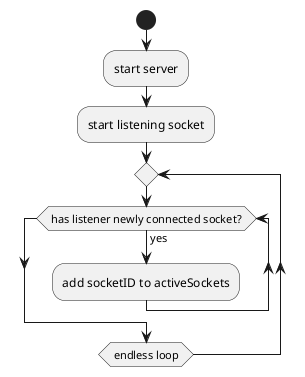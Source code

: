 
@startuml uml

start

:start server;
:start listening socket;

repeat
   while ( has listener newly connected socket? ) is (yes)
      :add socketID to activeSockets;
   endwhile

repeat while( endless loop )


@enduml